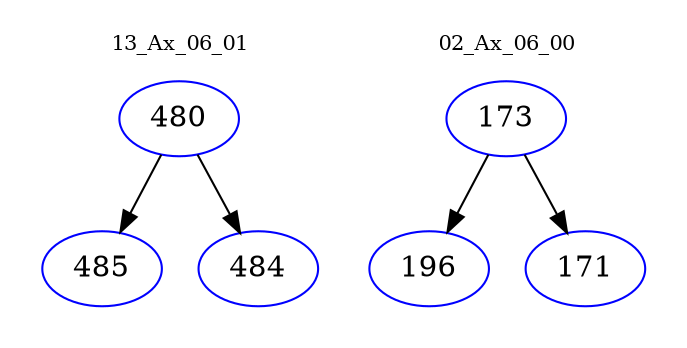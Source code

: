 digraph{
subgraph cluster_0 {
color = white
label = "13_Ax_06_01";
fontsize=10;
T0_480 [label="480", color="blue"]
T0_480 -> T0_485 [color="black"]
T0_485 [label="485", color="blue"]
T0_480 -> T0_484 [color="black"]
T0_484 [label="484", color="blue"]
}
subgraph cluster_1 {
color = white
label = "02_Ax_06_00";
fontsize=10;
T1_173 [label="173", color="blue"]
T1_173 -> T1_196 [color="black"]
T1_196 [label="196", color="blue"]
T1_173 -> T1_171 [color="black"]
T1_171 [label="171", color="blue"]
}
}
